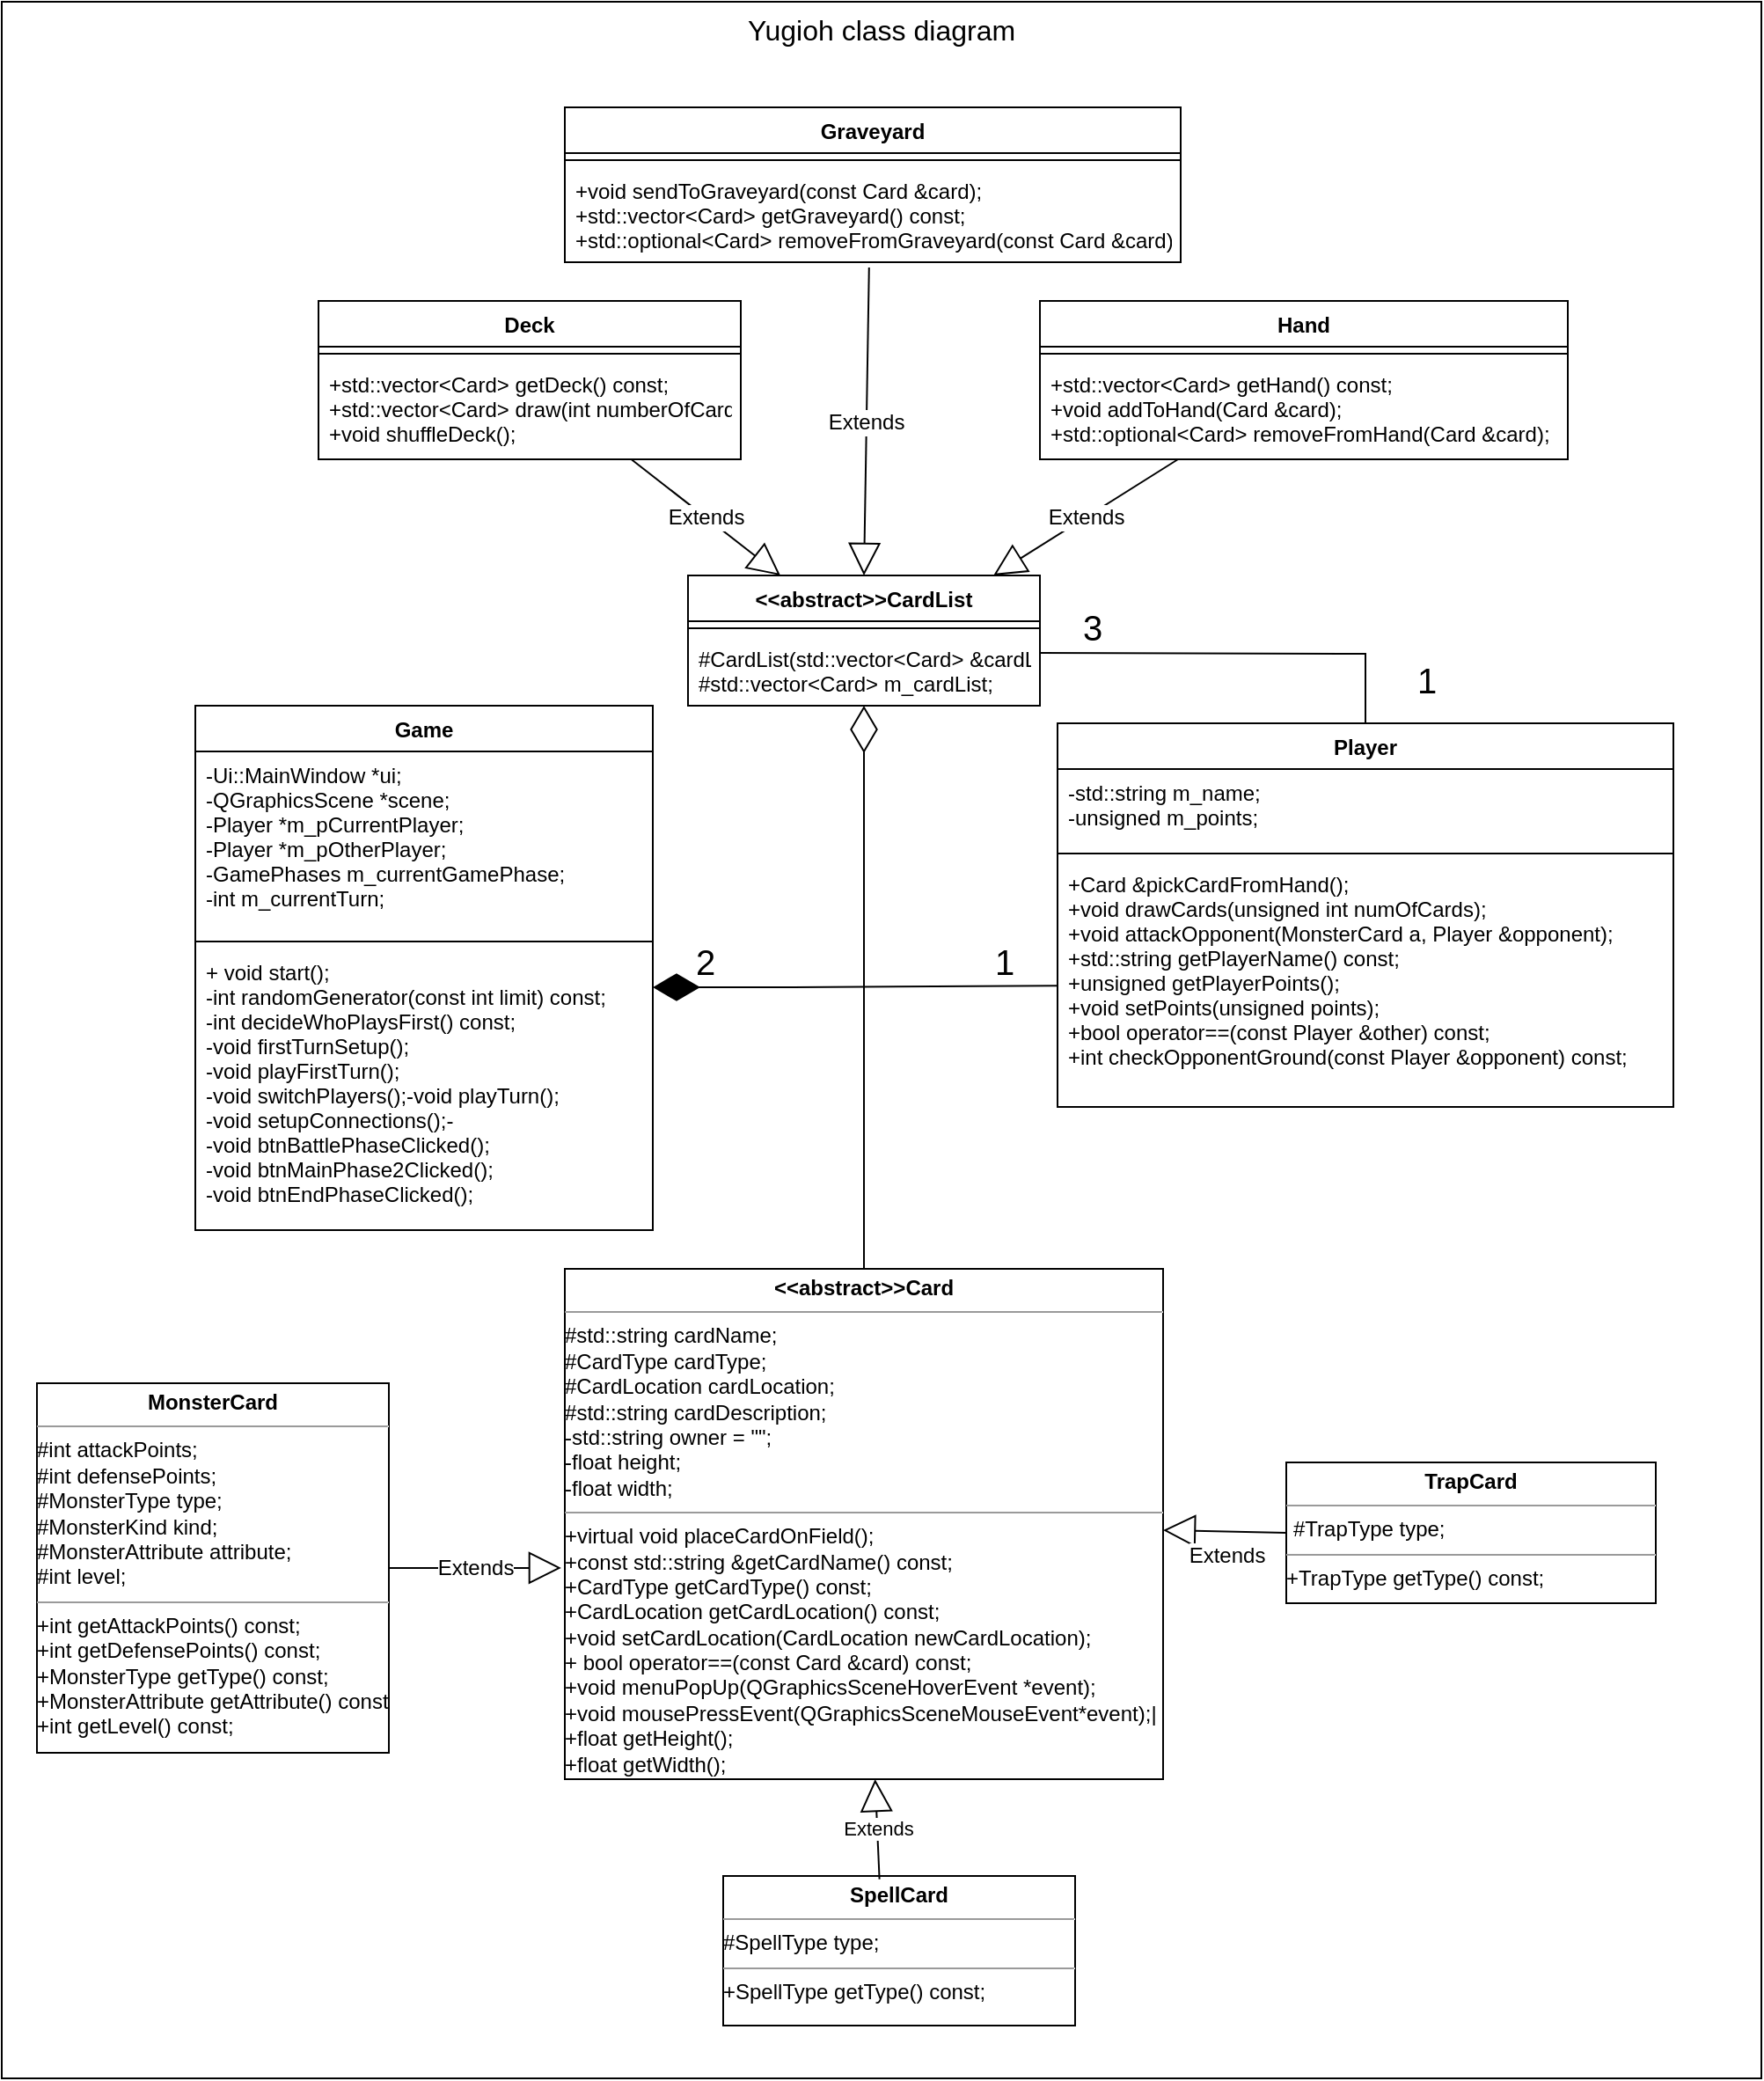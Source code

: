 <mxfile version="20.6.0"><diagram id="KjPiiNmalKQnVSIkR4om" name="Page-1"><mxGraphModel dx="2050" dy="2887" grid="1" gridSize="10" guides="1" tooltips="1" connect="1" arrows="1" fold="1" page="1" pageScale="1" pageWidth="850" pageHeight="1100" math="0" shadow="0"><root><mxCell id="0"/><mxCell id="1" parent="0"/><mxCell id="qlBul7XQnCpb5ULmgJTL-1" value="&lt;font style=&quot;font-size: 16px;&quot;&gt;Yugioh class diagram&lt;/font&gt;" style="rounded=0;whiteSpace=wrap;html=1;verticalAlign=top;" vertex="1" parent="1"><mxGeometry x="-180" y="-1150" width="1000" height="1180" as="geometry"/></mxCell><mxCell id="qlBul7XQnCpb5ULmgJTL-3" value="&lt;p style=&quot;margin:0px;margin-top:4px;text-align:center;&quot;&gt;&lt;font style=&quot;font-size: 12px;&quot; face=&quot;Helvetica&quot;&gt;&lt;b&gt;&amp;lt;&amp;lt;abstract&amp;gt;&amp;gt;Card&lt;/b&gt;&lt;/font&gt;&lt;/p&gt;&lt;hr size=&quot;1&quot;&gt;&lt;div&gt;&lt;font style=&quot;font-size: 12px;&quot; face=&quot;Helvetica&quot;&gt;&lt;span class=&quot;line&quot; data-testid=&quot;content&quot; id=&quot;LC67&quot; lang=&quot;cpp&quot;&gt;&lt;span class=&quot;&quot;&gt;#std::&lt;/span&gt;&lt;span class=&quot;&quot;&gt;string cardName;&lt;/span&gt;&lt;/span&gt;&lt;span class=&quot;line&quot; data-testid=&quot;content&quot; id=&quot;LC68&quot; lang=&quot;cpp&quot;&gt;&lt;span class=&quot;&quot;&gt;&lt;br&gt;&lt;/span&gt;&lt;/span&gt;&lt;/font&gt;&lt;/div&gt;&lt;div&gt;&lt;font style=&quot;font-size: 12px;&quot; face=&quot;Helvetica&quot;&gt;&lt;span class=&quot;line&quot; data-testid=&quot;content&quot; id=&quot;LC68&quot; lang=&quot;cpp&quot;&gt;&lt;span class=&quot;&quot;&gt;#CardType cardType;&lt;/span&gt;&lt;/span&gt;&lt;span class=&quot;line&quot; data-testid=&quot;content&quot; id=&quot;LC69&quot; lang=&quot;cpp&quot;&gt;&lt;span class=&quot;&quot;&gt;&lt;br&gt;&lt;/span&gt;&lt;/span&gt;&lt;/font&gt;&lt;/div&gt;&lt;div&gt;&lt;font style=&quot;font-size: 12px;&quot; face=&quot;Helvetica&quot;&gt;&lt;span class=&quot;line&quot; data-testid=&quot;content&quot; id=&quot;LC69&quot; lang=&quot;cpp&quot;&gt;&lt;span class=&quot;&quot;&gt;#CardLocation cardLocation;&lt;/span&gt;&lt;/span&gt;&lt;span class=&quot;line&quot; data-testid=&quot;content&quot; id=&quot;LC70&quot; lang=&quot;cpp&quot;&gt;&lt;br&gt;&lt;/span&gt;&lt;/font&gt;&lt;/div&gt;&lt;div&gt;&lt;font style=&quot;font-size: 12px;&quot; face=&quot;Helvetica&quot;&gt;&lt;span class=&quot;line&quot; data-testid=&quot;content&quot; id=&quot;LC70&quot; lang=&quot;cpp&quot;&gt;#&lt;span class=&quot;&quot;&gt;std::&lt;/span&gt;&lt;span class=&quot;&quot;&gt;string cardDescription;&lt;/span&gt;&lt;/span&gt;&lt;span class=&quot;line&quot; data-testid=&quot;content&quot; id=&quot;LC78&quot; lang=&quot;cpp&quot;&gt;&lt;span class=&quot;&quot;&gt;&lt;br&gt;&lt;/span&gt;&lt;/span&gt;&lt;/font&gt;&lt;/div&gt;&lt;div&gt;&lt;font style=&quot;font-size: 12px;&quot; face=&quot;Helvetica&quot;&gt;&lt;span class=&quot;line&quot; data-testid=&quot;content&quot; id=&quot;LC78&quot; lang=&quot;cpp&quot;&gt;&lt;span class=&quot;&quot;&gt;-std::&lt;/span&gt;&lt;span class=&quot;&quot;&gt;string owner &lt;/span&gt;&lt;span class=&quot;&quot;&gt;= &lt;/span&gt;&lt;span class=&quot;hljs-string&quot;&gt;&quot;&quot;&lt;/span&gt;&lt;span class=&quot;&quot;&gt;;&lt;/span&gt;&lt;span class=&quot;&quot;&gt;&lt;/span&gt;&lt;/span&gt;&lt;span class=&quot;line&quot; data-testid=&quot;content&quot; id=&quot;LC79&quot; lang=&quot;cpp&quot;&gt;&lt;br&gt;&lt;/span&gt;&lt;/font&gt;&lt;/div&gt;&lt;div&gt;&lt;font style=&quot;font-size: 12px;&quot; face=&quot;Helvetica&quot;&gt;&lt;span class=&quot;line&quot; data-testid=&quot;content&quot; id=&quot;LC79&quot; lang=&quot;cpp&quot;&gt;-&lt;span class=&quot;hljs-type&quot;&gt;float&lt;/span&gt;&lt;span class=&quot;&quot;&gt; height;&lt;/span&gt;&lt;/span&gt;&lt;span class=&quot;line&quot; data-testid=&quot;content&quot; id=&quot;LC80&quot; lang=&quot;cpp&quot;&gt;&lt;br&gt;&lt;/span&gt;&lt;/font&gt;&lt;/div&gt;&lt;div&gt;&lt;font style=&quot;font-size: 12px;&quot; face=&quot;Helvetica&quot;&gt;&lt;span class=&quot;line&quot; data-testid=&quot;content&quot; id=&quot;LC80&quot; lang=&quot;cpp&quot;&gt;-&lt;span class=&quot;hljs-type&quot;&gt;float&lt;/span&gt;&lt;span class=&quot;&quot;&gt; width;&lt;/span&gt;&lt;/span&gt;&lt;br&gt;&lt;/font&gt;&lt;/div&gt;&lt;hr size=&quot;1&quot;&gt;&lt;div&gt;&lt;font style=&quot;font-size: 12px;&quot; face=&quot;Helvetica&quot;&gt;&lt;span class=&quot;line&quot; data-testid=&quot;content&quot; id=&quot;LC32&quot; lang=&quot;cpp&quot;&gt;&lt;span class=&quot;hljs-function&quot;&gt;&lt;span class=&quot;hljs-type&quot;&gt;+&lt;/span&gt;&lt;/span&gt;&lt;/span&gt;&lt;/font&gt;&lt;font style=&quot;font-size: 12px;&quot; face=&quot;Helvetica&quot;&gt;&lt;span class=&quot;line&quot; data-testid=&quot;content&quot; id=&quot;LC50&quot; lang=&quot;cpp&quot;&gt;&lt;span class=&quot;hljs-comment&quot;&gt;virtual void placeCardOnField();&lt;/span&gt;&lt;/span&gt;&lt;/font&gt;&lt;font style=&quot;font-size: 12px;&quot; face=&quot;Helvetica&quot;&gt;&lt;span class=&quot;line&quot; data-testid=&quot;content&quot; id=&quot;LC32&quot; lang=&quot;cpp&quot;&gt;&lt;span class=&quot;hljs-function&quot;&gt;&lt;span class=&quot;hljs-type&quot;&gt;&lt;/span&gt;&lt;/span&gt;&lt;/span&gt;&lt;/font&gt;&lt;br&gt;&lt;font style=&quot;font-size: 12px;&quot; face=&quot;Helvetica&quot;&gt;&lt;span class=&quot;line&quot; data-testid=&quot;content&quot; id=&quot;LC32&quot; lang=&quot;cpp&quot;&gt;&lt;span class=&quot;hljs-function&quot;&gt;&lt;span class=&quot;hljs-type&quot;&gt;&lt;/span&gt;&lt;/span&gt;&lt;/span&gt;&lt;/font&gt;&lt;font style=&quot;font-size: 12px;&quot; face=&quot;Helvetica&quot;&gt;&lt;span class=&quot;line&quot; data-testid=&quot;content&quot; id=&quot;LC32&quot; lang=&quot;cpp&quot;&gt;&lt;span class=&quot;hljs-function&quot;&gt;&lt;span class=&quot;hljs-type&quot;&gt;+const&lt;/span&gt;&lt;span class=&quot;hljs-function&quot;&gt; std&lt;/span&gt;&lt;span class=&quot;hljs-function&quot;&gt;::&lt;/span&gt;&lt;span class=&quot;hljs-function&quot;&gt;string &amp;amp;&lt;/span&gt;&lt;span class=&quot;hljs-title&quot;&gt;getCardName&lt;/span&gt;&lt;span class=&quot;hljs-params&quot;&gt;()&lt;/span&gt;&lt;span class=&quot;hljs-function&quot;&gt; &lt;/span&gt;&lt;span class=&quot;hljs-type&quot;&gt;const&lt;/span&gt;&lt;/span&gt;&lt;span class=&quot;&quot;&gt;;&lt;/span&gt;&lt;/span&gt;&lt;/font&gt;&lt;font style=&quot;font-size: 12px;&quot; face=&quot;Helvetica&quot;&gt;&lt;span class=&quot;line&quot; data-testid=&quot;content&quot; id=&quot;LC34&quot; lang=&quot;cpp&quot;&gt;&lt;span class=&quot;&quot;&gt;&lt;/span&gt;&lt;/span&gt;&lt;/font&gt;&lt;font style=&quot;font-size: 12px;&quot; face=&quot;Helvetica&quot;&gt;&lt;span class=&quot;line&quot; data-testid=&quot;content&quot; id=&quot;LC34&quot; lang=&quot;cpp&quot;&gt;&lt;/span&gt;&lt;/font&gt;&lt;br&gt;&lt;font style=&quot;font-size: 12px;&quot; face=&quot;Helvetica&quot;&gt;&lt;span class=&quot;line&quot; data-testid=&quot;content&quot; id=&quot;LC36&quot; lang=&quot;cpp&quot;&gt;+&lt;span class=&quot;hljs-function&quot;&gt;&lt;span class=&quot;hljs-function&quot;&gt;CardType &lt;/span&gt;&lt;span class=&quot;hljs-title&quot;&gt;getCardType&lt;/span&gt;&lt;span class=&quot;hljs-params&quot;&gt;()&lt;/span&gt;&lt;span class=&quot;hljs-function&quot;&gt; &lt;/span&gt;&lt;span class=&quot;hljs-type&quot;&gt;const&lt;/span&gt;&lt;/span&gt;&lt;span class=&quot;&quot;&gt;;&lt;/span&gt;&lt;/span&gt;&lt;/font&gt;&lt;font style=&quot;font-size: 12px;&quot; face=&quot;Helvetica&quot;&gt;&lt;span class=&quot;line&quot; data-testid=&quot;content&quot; id=&quot;LC39&quot; lang=&quot;cpp&quot;&gt;&lt;span class=&quot;&quot;&gt;&lt;br&gt;&lt;/span&gt;&lt;/span&gt;&lt;/font&gt;&lt;/div&gt;&lt;div&gt;&lt;font style=&quot;font-size: 12px;&quot; face=&quot;Helvetica&quot;&gt;&lt;span class=&quot;line&quot; data-testid=&quot;content&quot; id=&quot;LC39&quot; lang=&quot;cpp&quot;&gt;+&lt;span class=&quot;hljs-function&quot;&gt;&lt;span class=&quot;hljs-function&quot;&gt;CardLocation &lt;/span&gt;&lt;span class=&quot;hljs-title&quot;&gt;getCardLocation&lt;/span&gt;&lt;span class=&quot;hljs-params&quot;&gt;()&lt;/span&gt;&lt;span class=&quot;hljs-function&quot;&gt; &lt;/span&gt;&lt;span class=&quot;hljs-type&quot;&gt;const&lt;/span&gt;&lt;/span&gt;&lt;span class=&quot;&quot;&gt;;&lt;/span&gt;&lt;/span&gt;&lt;/font&gt;&lt;font style=&quot;font-size: 12px;&quot; face=&quot;Helvetica&quot;&gt;&lt;span class=&quot;line&quot; data-testid=&quot;content&quot; id=&quot;LC41&quot; lang=&quot;cpp&quot;&gt;&lt;span class=&quot;&quot;&gt;&lt;br&gt;&lt;/span&gt;&lt;/span&gt;&lt;/font&gt;&lt;/div&gt;&lt;div&gt;&lt;font style=&quot;font-size: 12px;&quot; face=&quot;Helvetica&quot;&gt;&lt;span class=&quot;line&quot; data-testid=&quot;content&quot; id=&quot;LC46&quot; lang=&quot;cpp&quot;&gt;&lt;span class=&quot;&quot;&gt;&lt;/span&gt;&lt;/span&gt;&lt;span class=&quot;line&quot; data-testid=&quot;content&quot; id=&quot;LC46&quot; lang=&quot;cpp&quot;&gt;+&lt;span class=&quot;hljs-function&quot;&gt;&lt;span class=&quot;hljs-type&quot;&gt;void&lt;/span&gt;&lt;span class=&quot;hljs-function&quot;&gt; &lt;/span&gt;&lt;span class=&quot;hljs-title&quot;&gt;setCardLocation&lt;/span&gt;&lt;span class=&quot;hljs-params&quot;&gt;(CardLocation newCardLocation)&lt;/span&gt;&lt;/span&gt;&lt;span class=&quot;&quot;&gt;;&lt;/span&gt;&lt;/span&gt;&lt;/font&gt;&lt;font style=&quot;font-size: 12px;&quot; face=&quot;Helvetica&quot;&gt;&lt;span class=&quot;line&quot; data-testid=&quot;content&quot; id=&quot;LC48&quot; lang=&quot;cpp&quot;&gt;&lt;span class=&quot;&quot;&gt;&lt;br&gt;&lt;/span&gt;&lt;/span&gt;&lt;/font&gt;&lt;/div&gt;&lt;div&gt;&lt;font style=&quot;font-size: 12px;&quot; face=&quot;Helvetica&quot;&gt;&lt;span class=&quot;line&quot; data-testid=&quot;content&quot; id=&quot;LC52&quot; lang=&quot;cpp&quot;&gt;&lt;span class=&quot;&quot;&gt;+    &lt;/span&gt;&lt;span class=&quot;hljs-type&quot;&gt;bool&lt;/span&gt;&lt;span class=&quot;&quot;&gt; &lt;/span&gt;&lt;span class=&quot;hljs-keyword&quot;&gt;operator&lt;/span&gt;&lt;span class=&quot;&quot;&gt;==&lt;/span&gt;&lt;span class=&quot;&quot;&gt;(&lt;/span&gt;&lt;span class=&quot;hljs-type&quot;&gt;const&lt;/span&gt;&lt;span class=&quot;&quot;&gt; Card &amp;amp;card)&lt;/span&gt;&lt;span class=&quot;&quot;&gt; &lt;/span&gt;&lt;span class=&quot;hljs-type&quot;&gt;const&lt;/span&gt;&lt;span class=&quot;&quot;&gt;;&lt;/span&gt;&lt;span class=&quot;&quot;&gt;&lt;/span&gt;&lt;/span&gt;&lt;/font&gt;&lt;font style=&quot;font-size: 12px;&quot; face=&quot;Helvetica&quot;&gt;&lt;span class=&quot;line&quot; data-testid=&quot;content&quot; id=&quot;LC54&quot; lang=&quot;cpp&quot;&gt;&lt;span class=&quot;&quot;&gt;&lt;br&gt;+&lt;/span&gt;&lt;span class=&quot;hljs-function&quot;&gt;&lt;span class=&quot;hljs-type&quot;&gt;void&lt;/span&gt;&lt;span class=&quot;hljs-function&quot;&gt; &lt;/span&gt;&lt;span class=&quot;hljs-title&quot;&gt;menuPopUp&lt;/span&gt;&lt;span class=&quot;hljs-params&quot;&gt;(QGraphicsSceneHoverEvent *event)&lt;/span&gt;&lt;/span&gt;&lt;span class=&quot;&quot;&gt;;&lt;/span&gt;&lt;/span&gt;&lt;/font&gt;&lt;font style=&quot;font-size: 12px;&quot; face=&quot;Helvetica&quot;&gt;&lt;span class=&quot;line&quot; data-testid=&quot;content&quot; id=&quot;LC55&quot; lang=&quot;cpp&quot;&gt;&lt;br&gt;+&lt;span class=&quot;hljs-function&quot;&gt;&lt;span class=&quot;hljs-type&quot;&gt;void&lt;/span&gt;&lt;span class=&quot;hljs-function&quot;&gt; &lt;/span&gt;&lt;span class=&quot;hljs-title&quot;&gt;mousePressEvent&lt;/span&gt;&lt;span class=&quot;hljs-params&quot;&gt;(QGraphicsSceneMouseEvent*event)&lt;/span&gt;&lt;/span&gt;&lt;span class=&quot;&quot;&gt;;&lt;/span&gt;&lt;/span&gt;&lt;/font&gt;&lt;font style=&quot;font-size: 12px;&quot; face=&quot;Helvetica&quot;&gt;|&lt;br&gt;&lt;span class=&quot;line&quot; data-testid=&quot;content&quot; id=&quot;LC57&quot; lang=&quot;cpp&quot;&gt;&lt;span class=&quot;hljs-function&quot;&gt;&lt;span class=&quot;hljs-type&quot;&gt;+float&lt;/span&gt;&lt;span class=&quot;hljs-function&quot;&gt; &lt;/span&gt;&lt;span class=&quot;hljs-title&quot;&gt;getHeight&lt;/span&gt;&lt;span class=&quot;hljs-params&quot;&gt;()&lt;/span&gt;&lt;/span&gt;&lt;span class=&quot;&quot;&gt;;&lt;/span&gt;&lt;/span&gt;&lt;/font&gt;&lt;font style=&quot;font-size: 12px;&quot; face=&quot;Helvetica&quot;&gt;&lt;span class=&quot;line&quot; data-testid=&quot;content&quot; id=&quot;LC58&quot; lang=&quot;cpp&quot;&gt;&lt;span class=&quot;&quot;&gt;&lt;br&gt; &lt;/span&gt;&lt;span class=&quot;hljs-function&quot;&gt;&lt;span class=&quot;hljs-type&quot;&gt;+float&lt;/span&gt;&lt;span class=&quot;hljs-function&quot;&gt; &lt;/span&gt;&lt;span class=&quot;hljs-title&quot;&gt;getWidth&lt;/span&gt;&lt;span class=&quot;hljs-params&quot;&gt;()&lt;/span&gt;&lt;/span&gt;&lt;span class=&quot;&quot;&gt;;&lt;/span&gt;&lt;/span&gt;&lt;/font&gt;&lt;font style=&quot;font-size: 12px;&quot; face=&quot;Helvetica&quot;&gt;&lt;span class=&quot;line&quot; data-testid=&quot;content&quot; id=&quot;LC59&quot; lang=&quot;cpp&quot;&gt;&lt;br&gt;&lt;span class=&quot;hljs-function&quot;&gt;&lt;span class=&quot;hljs-type&quot;&gt;+void&lt;/span&gt;&lt;span class=&quot;hljs-function&quot;&gt; &lt;/span&gt;&lt;span class=&quot;hljs-title&quot;&gt;hoverEnterEvent&lt;/span&gt;&lt;span class=&quot;hljs-params&quot;&gt;(QGraphicsSceneHoverEvent *event)&lt;/span&gt;&lt;/span&gt;&lt;span class=&quot;&quot;&gt;;&lt;br&gt;&lt;/span&gt;&lt;/span&gt;&lt;span class=&quot;line&quot; data-testid=&quot;content&quot; id=&quot;LC60&quot; lang=&quot;cpp&quot;&gt;&lt;span class=&quot;&quot;&gt;    &lt;/span&gt;&lt;span class=&quot;hljs-function&quot;&gt;&lt;span class=&quot;hljs-type&quot;&gt;+void&lt;/span&gt;&lt;span class=&quot;hljs-function&quot;&gt; &lt;/span&gt;&lt;span class=&quot;hljs-title&quot;&gt;hoverLeaveEvent&lt;/span&gt;&lt;span class=&quot;hljs-params&quot;&gt;(QGraphicsSceneHoverEvent *event)&lt;/span&gt;&lt;/span&gt;&lt;span class=&quot;&quot;&gt;;&lt;/span&gt;&lt;/span&gt;&lt;/font&gt;&lt;font style=&quot;font-size: 12px;&quot; face=&quot;Helvetica&quot;&gt;&lt;span class=&quot;line&quot; data-testid=&quot;content&quot; id=&quot;LC61&quot; lang=&quot;cpp&quot;&gt;&lt;br&gt;+&lt;span class=&quot;hljs-function&quot;&gt;&lt;span class=&quot;hljs-type&quot;&gt;void&lt;/span&gt;&lt;span class=&quot;hljs-function&quot;&gt; &lt;/span&gt;&lt;span class=&quot;hljs-title&quot;&gt;hoverMoveEvent&lt;/span&gt;&lt;span class=&quot;hljs-params&quot;&gt;(QGraphicsSceneHoverEvent *event)&lt;/span&gt;&lt;/span&gt;&lt;span class=&quot;&quot;&gt;;&lt;/span&gt;&lt;/span&gt;&lt;br&gt;&lt;/font&gt;&lt;/div&gt;&lt;p style=&quot;margin:0px;margin-left:4px;&quot;&gt;&lt;/p&gt;" style="verticalAlign=top;align=left;overflow=fill;fontSize=12;fontFamily=Helvetica;html=1;" vertex="1" parent="1"><mxGeometry x="140" y="-430" width="340" height="290" as="geometry"/></mxCell><mxCell id="qlBul7XQnCpb5ULmgJTL-6" value="&lt;p style=&quot;margin:0px;margin-top:4px;text-align:center;&quot;&gt;&lt;b&gt;MonsterCard&lt;/b&gt;&lt;/p&gt;&lt;hr size=&quot;1&quot;&gt;&lt;span class=&quot;line&quot; data-testid=&quot;content&quot; id=&quot;LC68&quot; lang=&quot;cpp&quot;&gt;&lt;span class=&quot;hljs-type&quot;&gt;#int&lt;/span&gt;&lt;span class=&quot;&quot;&gt; attackPoints;&lt;/span&gt;&lt;/span&gt;&lt;span class=&quot;line&quot; data-testid=&quot;content&quot; id=&quot;LC69&quot; lang=&quot;cpp&quot;&gt;&lt;span class=&quot;&quot;&gt;&lt;br&gt;#&lt;/span&gt;&lt;span class=&quot;hljs-type&quot;&gt;int&lt;/span&gt;&lt;span class=&quot;&quot;&gt; defensePoints;&lt;/span&gt;&lt;/span&gt;&lt;span class=&quot;line&quot; data-testid=&quot;content&quot; id=&quot;LC70&quot; lang=&quot;cpp&quot;&gt;&lt;span class=&quot;&quot;&gt;&lt;br&gt;#MonsterType type;&lt;/span&gt;&lt;/span&gt;&lt;span class=&quot;line&quot; data-testid=&quot;content&quot; id=&quot;LC71&quot; lang=&quot;cpp&quot;&gt;&lt;span class=&quot;&quot;&gt;&lt;br&gt;#MonsterKind kind;&lt;/span&gt;&lt;/span&gt;&lt;span class=&quot;line&quot; data-testid=&quot;content&quot; id=&quot;LC72&quot; lang=&quot;cpp&quot;&gt;&lt;span class=&quot;&quot;&gt;&lt;br&gt;#MonsterAttribute attribute;&lt;/span&gt;&lt;/span&gt;&lt;span class=&quot;line&quot; data-testid=&quot;content&quot; id=&quot;LC73&quot; lang=&quot;cpp&quot;&gt;&lt;span class=&quot;&quot;&gt;&lt;br&gt;#&lt;/span&gt;&lt;span class=&quot;hljs-type&quot;&gt;int&lt;/span&gt;&lt;span class=&quot;&quot;&gt; level;&lt;/span&gt;&lt;/span&gt;&lt;br&gt;&lt;p style=&quot;margin:0px;margin-left:4px;&quot;&gt;&lt;/p&gt;&lt;hr size=&quot;1&quot;&gt;&lt;div&gt;&lt;span class=&quot;line&quot; data-testid=&quot;content&quot; id=&quot;LC61&quot; lang=&quot;cpp&quot;&gt;&lt;span class=&quot;hljs-function&quot;&gt;&lt;span class=&quot;hljs-type&quot;&gt;+int&lt;/span&gt;&lt;span class=&quot;hljs-function&quot;&gt; &lt;/span&gt;&lt;span class=&quot;hljs-title&quot;&gt;getAttackPoints&lt;/span&gt;&lt;span class=&quot;hljs-params&quot;&gt;()&lt;/span&gt;&lt;span class=&quot;hljs-function&quot;&gt; &lt;/span&gt;&lt;span class=&quot;hljs-type&quot;&gt;const&lt;/span&gt;&lt;/span&gt;&lt;span class=&quot;&quot;&gt;;&lt;/span&gt;&lt;/span&gt;&lt;span class=&quot;line&quot; data-testid=&quot;content&quot; id=&quot;LC62&quot; lang=&quot;cpp&quot;&gt;&lt;span class=&quot;&quot;&gt;&lt;br&gt;&lt;/span&gt;&lt;/span&gt;&lt;/div&gt;&lt;div&gt;&lt;span class=&quot;line&quot; data-testid=&quot;content&quot; id=&quot;LC62&quot; lang=&quot;cpp&quot;&gt;+&lt;span class=&quot;hljs-function&quot;&gt;&lt;span class=&quot;hljs-type&quot;&gt;int&lt;/span&gt;&lt;span class=&quot;hljs-function&quot;&gt; &lt;/span&gt;&lt;span class=&quot;hljs-title&quot;&gt;getDefensePoints&lt;/span&gt;&lt;span class=&quot;hljs-params&quot;&gt;()&lt;/span&gt;&lt;span class=&quot;hljs-function&quot;&gt; &lt;/span&gt;&lt;span class=&quot;hljs-type&quot;&gt;const&lt;/span&gt;&lt;/span&gt;&lt;span class=&quot;&quot;&gt;;&lt;/span&gt;&lt;/span&gt;&lt;span class=&quot;line&quot; data-testid=&quot;content&quot; id=&quot;LC61&quot; lang=&quot;cpp&quot;&gt;&lt;span class=&quot;&quot;&gt;&lt;/span&gt;&lt;/span&gt;&lt;/div&gt;&lt;div&gt;&lt;span class=&quot;line&quot; data-testid=&quot;content&quot; id=&quot;LC63&quot; lang=&quot;cpp&quot;&gt;+&lt;span class=&quot;hljs-function&quot;&gt;&lt;span class=&quot;hljs-function&quot;&gt;MonsterType &lt;/span&gt;&lt;span class=&quot;hljs-title&quot;&gt;getType&lt;/span&gt;&lt;span class=&quot;hljs-params&quot;&gt;()&lt;/span&gt;&lt;span class=&quot;hljs-function&quot;&gt; &lt;/span&gt;&lt;span class=&quot;hljs-type&quot;&gt;const&lt;/span&gt;&lt;/span&gt;&lt;span class=&quot;&quot;&gt;;&lt;/span&gt;&lt;/span&gt;&lt;span class=&quot;line&quot; data-testid=&quot;content&quot; id=&quot;LC64&quot; lang=&quot;cpp&quot;&gt;&lt;span class=&quot;&quot;&gt;&lt;br&gt;&lt;/span&gt;&lt;/span&gt;&lt;/div&gt;&lt;div&gt;&lt;span class=&quot;line&quot; data-testid=&quot;content&quot; id=&quot;LC64&quot; lang=&quot;cpp&quot;&gt;+&lt;span class=&quot;hljs-function&quot;&gt;&lt;span class=&quot;hljs-function&quot;&gt;MonsterAttribute &lt;/span&gt;&lt;span class=&quot;hljs-title&quot;&gt;getAttribute&lt;/span&gt;&lt;span class=&quot;hljs-params&quot;&gt;()&lt;/span&gt;&lt;span class=&quot;hljs-function&quot;&gt; &lt;/span&gt;&lt;span class=&quot;hljs-type&quot;&gt;const&lt;/span&gt;&lt;/span&gt;&lt;span class=&quot;&quot;&gt;;&lt;/span&gt;&lt;/span&gt;&lt;span class=&quot;line&quot; data-testid=&quot;content&quot; id=&quot;LC63&quot; lang=&quot;cpp&quot;&gt;&lt;span class=&quot;&quot;&gt;&lt;/span&gt;&lt;/span&gt;&lt;/div&gt;&lt;span class=&quot;line&quot; data-testid=&quot;content&quot; id=&quot;LC65&quot; lang=&quot;cpp&quot;&gt;+&lt;span class=&quot;hljs-function&quot;&gt;&lt;span class=&quot;hljs-type&quot;&gt;int&lt;/span&gt;&lt;span class=&quot;hljs-function&quot;&gt; &lt;/span&gt;&lt;span class=&quot;hljs-title&quot;&gt;getLevel&lt;/span&gt;&lt;span class=&quot;hljs-params&quot;&gt;()&lt;/span&gt;&lt;span class=&quot;hljs-function&quot;&gt; &lt;/span&gt;&lt;span class=&quot;hljs-type&quot;&gt;const&lt;/span&gt;&lt;/span&gt;&lt;span class=&quot;&quot;&gt;;&lt;/span&gt;&lt;/span&gt;&lt;br/&gt;&lt;p style=&quot;margin:0px;margin-left:4px;&quot;&gt;&lt;/p&gt;" style="verticalAlign=top;align=left;overflow=fill;fontSize=12;fontFamily=Helvetica;html=1;" vertex="1" parent="1"><mxGeometry x="-160" y="-365" width="200" height="210" as="geometry"/></mxCell><mxCell id="qlBul7XQnCpb5ULmgJTL-7" value="&lt;p style=&quot;margin:0px;margin-top:4px;text-align:center;&quot;&gt;&lt;b&gt;&lt;font face=&quot;Helvetica&quot;&gt;SpellCard&lt;/font&gt;&lt;/b&gt;&lt;/p&gt;&lt;hr size=&quot;1&quot;&gt;#SpellType type;&lt;br&gt;&lt;hr size=&quot;1&quot;&gt;+SpellType getType() const;&lt;br&gt;&lt;p style=&quot;margin:0px;margin-left:4px;&quot;&gt;&lt;br&gt;&lt;/p&gt;&lt;p style=&quot;margin:0px;margin-left:4px;&quot;&gt;&lt;/p&gt;" style="verticalAlign=top;align=left;overflow=fill;fontSize=12;fontFamily=Helvetica;html=1;" vertex="1" parent="1"><mxGeometry x="230" y="-85" width="200" height="85" as="geometry"/></mxCell><mxCell id="qlBul7XQnCpb5ULmgJTL-9" value="&lt;p style=&quot;margin:0px;margin-top:4px;text-align:center;&quot;&gt;&lt;b&gt;TrapCard&lt;/b&gt;&lt;/p&gt;&lt;hr size=&quot;1&quot;&gt;&lt;p style=&quot;margin:0px;margin-left:4px;&quot;&gt;#TrapType type;&lt;br&gt;&lt;/p&gt;&lt;hr size=&quot;1&quot;&gt;&lt;div&gt;+TrapType getType() const;&lt;br&gt;&lt;/div&gt;&lt;div&gt;&lt;br&gt;&lt;/div&gt;" style="verticalAlign=top;align=left;overflow=fill;fontSize=12;fontFamily=Helvetica;html=1;" vertex="1" parent="1"><mxGeometry x="550" y="-320" width="210" height="80" as="geometry"/></mxCell><mxCell id="qlBul7XQnCpb5ULmgJTL-24" value="Extends" style="endArrow=block;endSize=16;endFill=0;html=1;rounded=0;exitX=0.444;exitY=0.022;exitDx=0;exitDy=0;exitPerimeter=0;" edge="1" parent="1" source="qlBul7XQnCpb5ULmgJTL-7" target="qlBul7XQnCpb5ULmgJTL-3"><mxGeometry width="160" relative="1" as="geometry"><mxPoint x="330" y="-200" as="sourcePoint"/><mxPoint x="490" y="-200" as="targetPoint"/></mxGeometry></mxCell><mxCell id="qlBul7XQnCpb5ULmgJTL-25" value="Game" style="swimlane;fontStyle=1;align=center;verticalAlign=top;childLayout=stackLayout;horizontal=1;startSize=26;horizontalStack=0;resizeParent=1;resizeParentMax=0;resizeLast=0;collapsible=1;marginBottom=0;" vertex="1" parent="1"><mxGeometry x="-70" y="-750" width="260" height="298" as="geometry"/></mxCell><mxCell id="qlBul7XQnCpb5ULmgJTL-26" value=" -Ui::MainWindow *ui;&#xA;-QGraphicsScene *scene;&#xA;  -Player *m_pCurrentPlayer;&#xA;  -Player *m_pOtherPlayer;&#xA;  -GamePhases m_currentGamePhase;&#xA;  -int m_currentTurn;&#xA;" style="text;strokeColor=none;fillColor=none;align=left;verticalAlign=top;spacingLeft=4;spacingRight=4;overflow=hidden;rotatable=0;points=[[0,0.5],[1,0.5]];portConstraint=eastwest;" vertex="1" parent="qlBul7XQnCpb5ULmgJTL-25"><mxGeometry y="26" width="260" height="104" as="geometry"/></mxCell><mxCell id="qlBul7XQnCpb5ULmgJTL-85" value="" style="endArrow=diamondThin;endFill=1;endSize=24;html=1;rounded=0;fontFamily=Helvetica;fontSize=12;" edge="1" parent="qlBul7XQnCpb5ULmgJTL-25" source="qlBul7XQnCpb5ULmgJTL-38"><mxGeometry width="160" relative="1" as="geometry"><mxPoint x="440" y="160" as="sourcePoint"/><mxPoint x="260" y="160" as="targetPoint"/><Array as="points"><mxPoint x="340" y="160"/></Array></mxGeometry></mxCell><mxCell id="qlBul7XQnCpb5ULmgJTL-27" value="" style="line;strokeWidth=1;fillColor=none;align=left;verticalAlign=middle;spacingTop=-1;spacingLeft=3;spacingRight=3;rotatable=0;labelPosition=right;points=[];portConstraint=eastwest;strokeColor=inherit;" vertex="1" parent="qlBul7XQnCpb5ULmgJTL-25"><mxGeometry y="130" width="260" height="8" as="geometry"/></mxCell><mxCell id="qlBul7XQnCpb5ULmgJTL-28" value="+  void start();&#xA;-int randomGenerator(const int limit) const;&#xA;-int decideWhoPlaysFirst() const;&#xA;-void firstTurnSetup();&#xA;-void playFirstTurn();&#xA;-void switchPlayers();-void playTurn();&#xA;-void setupConnections();-&#xA;-void btnBattlePhaseClicked();&#xA;-void btnMainPhase2Clicked();&#xA;-void btnEndPhaseClicked();&#xA;&#xA;" style="text;strokeColor=none;fillColor=none;align=left;verticalAlign=top;spacingLeft=4;spacingRight=4;overflow=hidden;rotatable=0;points=[[0,0.5],[1,0.5]];portConstraint=eastwest;fontFamily=Helvetica;" vertex="1" parent="qlBul7XQnCpb5ULmgJTL-25"><mxGeometry y="138" width="260" height="160" as="geometry"/></mxCell><mxCell id="qlBul7XQnCpb5ULmgJTL-35" value="Player" style="swimlane;fontStyle=1;align=center;verticalAlign=top;childLayout=stackLayout;horizontal=1;startSize=26;horizontalStack=0;resizeParent=1;resizeParentMax=0;resizeLast=0;collapsible=1;marginBottom=0;fontFamily=Helvetica;" vertex="1" parent="1"><mxGeometry x="420" y="-740" width="350" height="218" as="geometry"/></mxCell><mxCell id="qlBul7XQnCpb5ULmgJTL-36" value="-std::string m_name;&#xA;    -unsigned m_points;&#xA;" style="text;strokeColor=none;fillColor=none;align=left;verticalAlign=top;spacingLeft=4;spacingRight=4;overflow=hidden;rotatable=0;points=[[0,0.5],[1,0.5]];portConstraint=eastwest;fontFamily=Helvetica;" vertex="1" parent="qlBul7XQnCpb5ULmgJTL-35"><mxGeometry y="26" width="350" height="44" as="geometry"/></mxCell><mxCell id="qlBul7XQnCpb5ULmgJTL-37" value="" style="line;strokeWidth=1;fillColor=none;align=left;verticalAlign=middle;spacingTop=-1;spacingLeft=3;spacingRight=3;rotatable=0;labelPosition=right;points=[];portConstraint=eastwest;strokeColor=inherit;fontFamily=Helvetica;" vertex="1" parent="qlBul7XQnCpb5ULmgJTL-35"><mxGeometry y="70" width="350" height="8" as="geometry"/></mxCell><mxCell id="qlBul7XQnCpb5ULmgJTL-38" value="+Card &amp;pickCardFromHand();&#xA;  +void drawCards(unsigned int numOfCards);&#xA;  +void attackOpponent(MonsterCard a, Player &amp;opponent);&#xA;  +std::string getPlayerName() const;&#xA;  +unsigned getPlayerPoints();&#xA;  +void setPoints(unsigned points);&#xA;  +bool operator==(const Player &amp;other) const; &#xA;  +int checkOpponentGround(const Player &amp;opponent) const;&#xA;&#xA;&#xA;&#xA;&#xA;" style="text;strokeColor=none;fillColor=none;align=left;verticalAlign=top;spacingLeft=4;spacingRight=4;overflow=hidden;rotatable=0;points=[[0,0.5],[1,0.5]];portConstraint=eastwest;fontFamily=Helvetica;" vertex="1" parent="qlBul7XQnCpb5ULmgJTL-35"><mxGeometry y="78" width="350" height="140" as="geometry"/></mxCell><mxCell id="qlBul7XQnCpb5ULmgJTL-40" value="&lt;&lt;abstract&gt;&gt;CardList" style="swimlane;fontStyle=1;align=center;verticalAlign=top;childLayout=stackLayout;horizontal=1;startSize=26;horizontalStack=0;resizeParent=1;resizeParentMax=0;resizeLast=0;collapsible=1;marginBottom=0;fontFamily=Helvetica;" vertex="1" parent="1"><mxGeometry x="210" y="-824" width="200" height="74" as="geometry"/></mxCell><mxCell id="qlBul7XQnCpb5ULmgJTL-42" value="" style="line;strokeWidth=1;fillColor=none;align=left;verticalAlign=middle;spacingTop=-1;spacingLeft=3;spacingRight=3;rotatable=0;labelPosition=right;points=[];portConstraint=eastwest;strokeColor=inherit;fontFamily=Helvetica;" vertex="1" parent="qlBul7XQnCpb5ULmgJTL-40"><mxGeometry y="26" width="200" height="8" as="geometry"/></mxCell><mxCell id="qlBul7XQnCpb5ULmgJTL-43" value="#CardList(std::vector&lt;Card&gt; &amp;cardList);&#xA;    #std::vector&lt;Card&gt; m_cardList;&#xA;" style="text;strokeColor=none;fillColor=none;align=left;verticalAlign=top;spacingLeft=4;spacingRight=4;overflow=hidden;rotatable=0;points=[[0,0.5],[1,0.5]];portConstraint=eastwest;fontFamily=Helvetica;" vertex="1" parent="qlBul7XQnCpb5ULmgJTL-40"><mxGeometry y="34" width="200" height="40" as="geometry"/></mxCell><mxCell id="qlBul7XQnCpb5ULmgJTL-44" value="Deck" style="swimlane;fontStyle=1;align=center;verticalAlign=top;childLayout=stackLayout;horizontal=1;startSize=26;horizontalStack=0;resizeParent=1;resizeParentMax=0;resizeLast=0;collapsible=1;marginBottom=0;fontFamily=Helvetica;" vertex="1" parent="1"><mxGeometry y="-980" width="240" height="90" as="geometry"/></mxCell><mxCell id="qlBul7XQnCpb5ULmgJTL-46" value="" style="line;strokeWidth=1;fillColor=none;align=left;verticalAlign=middle;spacingTop=-1;spacingLeft=3;spacingRight=3;rotatable=0;labelPosition=right;points=[];portConstraint=eastwest;strokeColor=inherit;fontFamily=Helvetica;" vertex="1" parent="qlBul7XQnCpb5ULmgJTL-44"><mxGeometry y="26" width="240" height="8" as="geometry"/></mxCell><mxCell id="qlBul7XQnCpb5ULmgJTL-47" value=" +std::vector&lt;Card&gt; getDeck() const;&#xA;    +std::vector&lt;Card&gt; draw(int numberOfCards);&#xA;    +void shuffleDeck();&#xA;" style="text;strokeColor=none;fillColor=none;align=left;verticalAlign=top;spacingLeft=4;spacingRight=4;overflow=hidden;rotatable=0;points=[[0,0.5],[1,0.5]];portConstraint=eastwest;fontFamily=Helvetica;" vertex="1" parent="qlBul7XQnCpb5ULmgJTL-44"><mxGeometry y="34" width="240" height="56" as="geometry"/></mxCell><mxCell id="qlBul7XQnCpb5ULmgJTL-48" value="Graveyard" style="swimlane;fontStyle=1;align=center;verticalAlign=top;childLayout=stackLayout;horizontal=1;startSize=26;horizontalStack=0;resizeParent=1;resizeParentMax=0;resizeLast=0;collapsible=1;marginBottom=0;fontFamily=Helvetica;" vertex="1" parent="1"><mxGeometry x="140" y="-1090" width="350" height="88" as="geometry"/></mxCell><mxCell id="qlBul7XQnCpb5ULmgJTL-50" value="" style="line;strokeWidth=1;fillColor=none;align=left;verticalAlign=middle;spacingTop=-1;spacingLeft=3;spacingRight=3;rotatable=0;labelPosition=right;points=[];portConstraint=eastwest;strokeColor=inherit;fontFamily=Helvetica;" vertex="1" parent="qlBul7XQnCpb5ULmgJTL-48"><mxGeometry y="26" width="350" height="8" as="geometry"/></mxCell><mxCell id="qlBul7XQnCpb5ULmgJTL-51" value="+void sendToGraveyard(const Card &amp;card);&#xA;    +std::vector&lt;Card&gt; getGraveyard() const;&#xA;    +std::optional&lt;Card&gt;  removeFromGraveyard(const Card &amp;card);&#xA;" style="text;strokeColor=none;fillColor=none;align=left;verticalAlign=top;spacingLeft=4;spacingRight=4;overflow=hidden;rotatable=0;points=[[0,0.5],[1,0.5]];portConstraint=eastwest;fontFamily=Helvetica;" vertex="1" parent="qlBul7XQnCpb5ULmgJTL-48"><mxGeometry y="34" width="350" height="54" as="geometry"/></mxCell><mxCell id="qlBul7XQnCpb5ULmgJTL-52" value="Hand" style="swimlane;fontStyle=1;align=center;verticalAlign=top;childLayout=stackLayout;horizontal=1;startSize=26;horizontalStack=0;resizeParent=1;resizeParentMax=0;resizeLast=0;collapsible=1;marginBottom=0;fontFamily=Helvetica;" vertex="1" parent="1"><mxGeometry x="410" y="-980" width="300" height="90" as="geometry"/></mxCell><mxCell id="qlBul7XQnCpb5ULmgJTL-54" value="" style="line;strokeWidth=1;fillColor=none;align=left;verticalAlign=middle;spacingTop=-1;spacingLeft=3;spacingRight=3;rotatable=0;labelPosition=right;points=[];portConstraint=eastwest;strokeColor=inherit;fontFamily=Helvetica;" vertex="1" parent="qlBul7XQnCpb5ULmgJTL-52"><mxGeometry y="26" width="300" height="8" as="geometry"/></mxCell><mxCell id="qlBul7XQnCpb5ULmgJTL-55" value="+std::vector&lt;Card&gt; getHand() const;&#xA;    +void addToHand(Card &amp;card);&#xA;    +std::optional&lt;Card&gt; removeFromHand(Card &amp;card);&#xA;" style="text;strokeColor=none;fillColor=none;align=left;verticalAlign=top;spacingLeft=4;spacingRight=4;overflow=hidden;rotatable=0;points=[[0,0.5],[1,0.5]];portConstraint=eastwest;fontFamily=Helvetica;" vertex="1" parent="qlBul7XQnCpb5ULmgJTL-52"><mxGeometry y="34" width="300" height="56" as="geometry"/></mxCell><mxCell id="qlBul7XQnCpb5ULmgJTL-63" value="Extends" style="endArrow=block;endSize=16;endFill=0;html=1;rounded=0;fontFamily=Helvetica;fontSize=12;entryX=0.5;entryY=0;entryDx=0;entryDy=0;exitX=0.494;exitY=1.056;exitDx=0;exitDy=0;exitPerimeter=0;" edge="1" parent="1" source="qlBul7XQnCpb5ULmgJTL-51" target="qlBul7XQnCpb5ULmgJTL-40"><mxGeometry width="160" relative="1" as="geometry"><mxPoint x="313" y="-1040" as="sourcePoint"/><mxPoint x="315" y="-990" as="targetPoint"/><Array as="points"/></mxGeometry></mxCell><mxCell id="qlBul7XQnCpb5ULmgJTL-67" value="Extends" style="endArrow=block;endSize=16;endFill=0;html=1;rounded=0;fontFamily=Helvetica;fontSize=12;" edge="1" parent="1" source="qlBul7XQnCpb5ULmgJTL-44" target="qlBul7XQnCpb5ULmgJTL-40"><mxGeometry width="160" relative="1" as="geometry"><mxPoint x="260" y="-930" as="sourcePoint"/><mxPoint x="420" y="-930" as="targetPoint"/></mxGeometry></mxCell><mxCell id="qlBul7XQnCpb5ULmgJTL-78" value="Extends" style="endArrow=block;endSize=16;endFill=0;html=1;rounded=0;fontFamily=Helvetica;fontSize=12;entryX=-0.006;entryY=0.586;entryDx=0;entryDy=0;entryPerimeter=0;" edge="1" parent="1" source="qlBul7XQnCpb5ULmgJTL-6" target="qlBul7XQnCpb5ULmgJTL-3"><mxGeometry width="160" relative="1" as="geometry"><mxPoint x="220" y="-250" as="sourcePoint"/><mxPoint x="380" y="-250" as="targetPoint"/></mxGeometry></mxCell><mxCell id="qlBul7XQnCpb5ULmgJTL-66" value="Extends" style="endArrow=block;endSize=16;endFill=0;html=1;rounded=0;fontFamily=Helvetica;fontSize=12;entryX=0.868;entryY=0;entryDx=0;entryDy=0;entryPerimeter=0;" edge="1" parent="1" source="qlBul7XQnCpb5ULmgJTL-52" target="qlBul7XQnCpb5ULmgJTL-40"><mxGeometry width="160" relative="1" as="geometry"><mxPoint x="167.5" y="-767" as="sourcePoint"/><mxPoint x="327.5" y="-767" as="targetPoint"/></mxGeometry></mxCell><mxCell id="qlBul7XQnCpb5ULmgJTL-80" value="Extends" style="endArrow=block;endSize=16;endFill=0;html=1;rounded=0;fontFamily=Helvetica;fontSize=12;exitX=0;exitY=0.5;exitDx=0;exitDy=0;" edge="1" parent="1" source="qlBul7XQnCpb5ULmgJTL-9" target="qlBul7XQnCpb5ULmgJTL-3"><mxGeometry x="-0.035" y="14" width="160" relative="1" as="geometry"><mxPoint x="250" y="-190" as="sourcePoint"/><mxPoint x="410" y="-190" as="targetPoint"/><mxPoint as="offset"/></mxGeometry></mxCell><mxCell id="qlBul7XQnCpb5ULmgJTL-84" value="" style="endArrow=diamondThin;endFill=0;endSize=24;html=1;rounded=0;fontFamily=Helvetica;fontSize=12;" edge="1" parent="1" source="qlBul7XQnCpb5ULmgJTL-3" target="qlBul7XQnCpb5ULmgJTL-43"><mxGeometry width="160" relative="1" as="geometry"><mxPoint x="170" y="-720" as="sourcePoint"/><mxPoint x="330" y="-720" as="targetPoint"/></mxGeometry></mxCell><mxCell id="qlBul7XQnCpb5ULmgJTL-86" value="" style="endArrow=none;html=1;edgeStyle=orthogonalEdgeStyle;rounded=0;fontFamily=Helvetica;fontSize=12;" edge="1" parent="1" target="qlBul7XQnCpb5ULmgJTL-35"><mxGeometry relative="1" as="geometry"><mxPoint x="410" y="-780" as="sourcePoint"/><mxPoint x="570" y="-780" as="targetPoint"/></mxGeometry></mxCell><mxCell id="qlBul7XQnCpb5ULmgJTL-92" value="&lt;font style=&quot;font-size: 20px;&quot;&gt;2&lt;/font&gt;" style="text;html=1;strokeColor=none;fillColor=none;align=center;verticalAlign=middle;whiteSpace=wrap;rounded=0;fontFamily=Helvetica;fontSize=12;" vertex="1" parent="1"><mxGeometry x="190" y="-620" width="60" height="30" as="geometry"/></mxCell><mxCell id="qlBul7XQnCpb5ULmgJTL-95" value="1" style="text;html=1;strokeColor=none;fillColor=none;align=center;verticalAlign=middle;whiteSpace=wrap;rounded=0;fontFamily=Helvetica;fontSize=20;" vertex="1" parent="1"><mxGeometry x="360" y="-620" width="60" height="30" as="geometry"/></mxCell><mxCell id="qlBul7XQnCpb5ULmgJTL-99" value="&lt;font style=&quot;font-size: 20px;&quot;&gt;1&lt;/font&gt;" style="text;html=1;strokeColor=none;fillColor=none;align=center;verticalAlign=middle;whiteSpace=wrap;rounded=0;fontFamily=Helvetica;fontSize=12;" vertex="1" parent="1"><mxGeometry x="600" y="-780" width="60" height="30" as="geometry"/></mxCell><mxCell id="qlBul7XQnCpb5ULmgJTL-100" value="&lt;font style=&quot;font-size: 20px;&quot;&gt;3&lt;/font&gt;" style="text;html=1;strokeColor=none;fillColor=none;align=center;verticalAlign=middle;whiteSpace=wrap;rounded=0;fontFamily=Helvetica;fontSize=12;" vertex="1" parent="1"><mxGeometry x="410" y="-810" width="60" height="30" as="geometry"/></mxCell></root></mxGraphModel></diagram></mxfile>